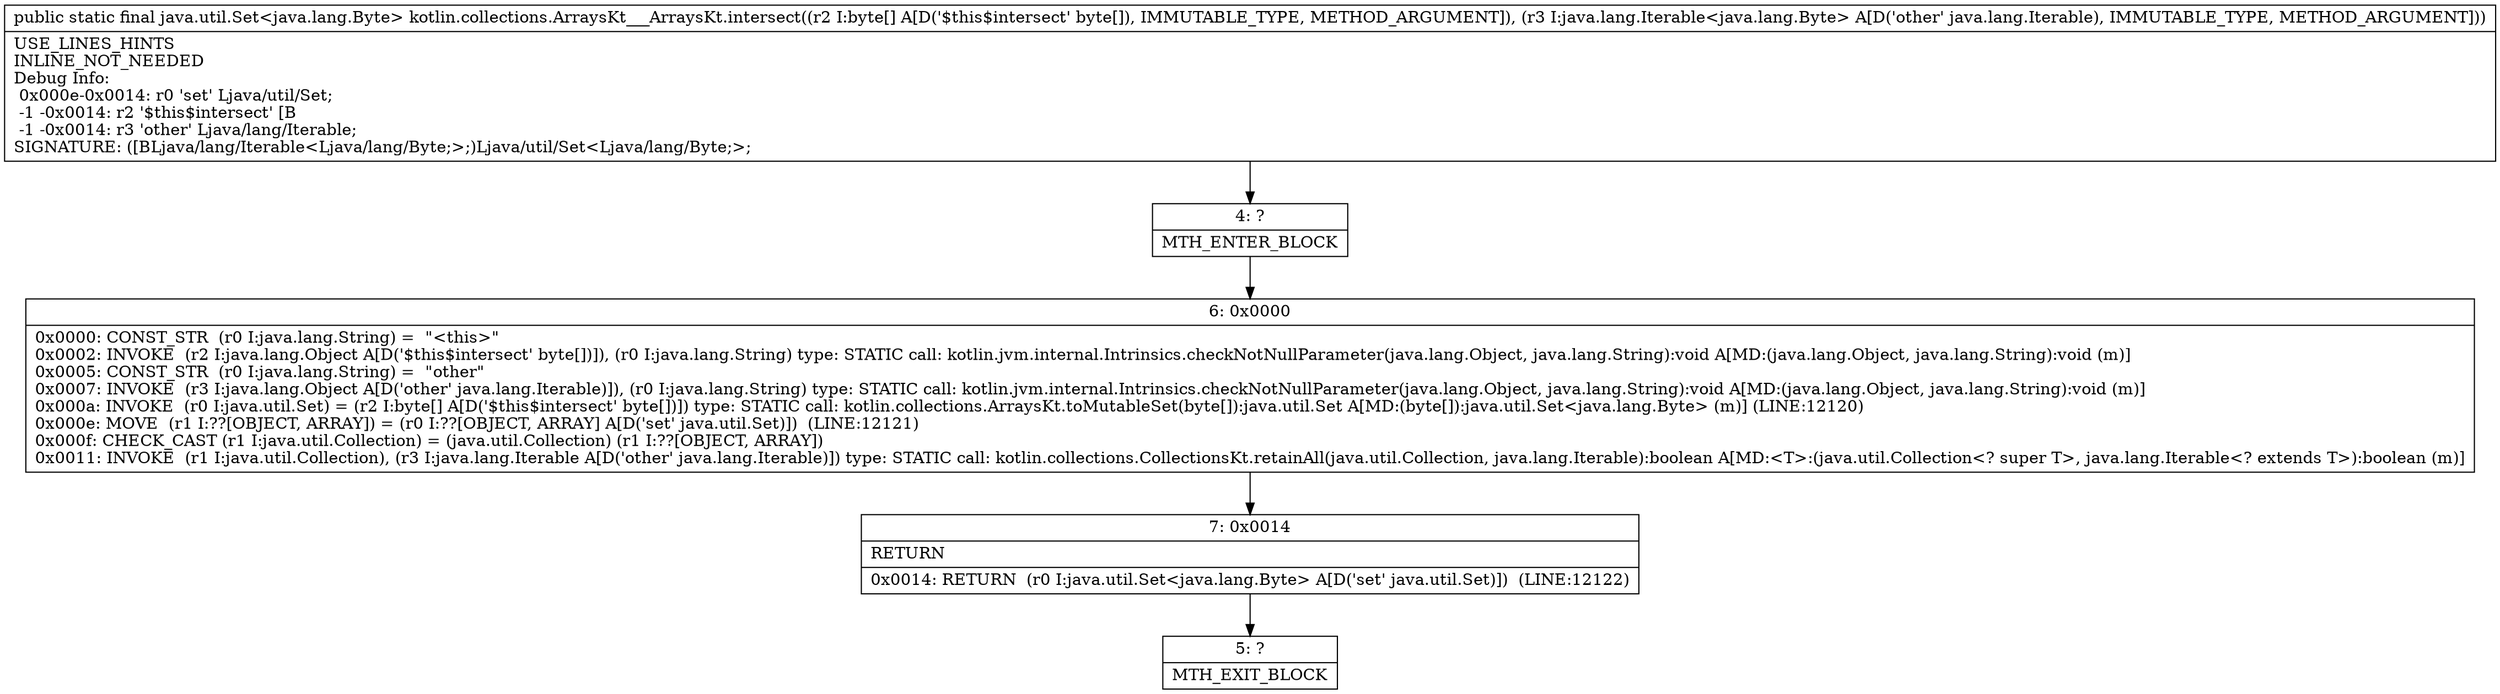 digraph "CFG forkotlin.collections.ArraysKt___ArraysKt.intersect([BLjava\/lang\/Iterable;)Ljava\/util\/Set;" {
Node_4 [shape=record,label="{4\:\ ?|MTH_ENTER_BLOCK\l}"];
Node_6 [shape=record,label="{6\:\ 0x0000|0x0000: CONST_STR  (r0 I:java.lang.String) =  \"\<this\>\" \l0x0002: INVOKE  (r2 I:java.lang.Object A[D('$this$intersect' byte[])]), (r0 I:java.lang.String) type: STATIC call: kotlin.jvm.internal.Intrinsics.checkNotNullParameter(java.lang.Object, java.lang.String):void A[MD:(java.lang.Object, java.lang.String):void (m)]\l0x0005: CONST_STR  (r0 I:java.lang.String) =  \"other\" \l0x0007: INVOKE  (r3 I:java.lang.Object A[D('other' java.lang.Iterable)]), (r0 I:java.lang.String) type: STATIC call: kotlin.jvm.internal.Intrinsics.checkNotNullParameter(java.lang.Object, java.lang.String):void A[MD:(java.lang.Object, java.lang.String):void (m)]\l0x000a: INVOKE  (r0 I:java.util.Set) = (r2 I:byte[] A[D('$this$intersect' byte[])]) type: STATIC call: kotlin.collections.ArraysKt.toMutableSet(byte[]):java.util.Set A[MD:(byte[]):java.util.Set\<java.lang.Byte\> (m)] (LINE:12120)\l0x000e: MOVE  (r1 I:??[OBJECT, ARRAY]) = (r0 I:??[OBJECT, ARRAY] A[D('set' java.util.Set)])  (LINE:12121)\l0x000f: CHECK_CAST (r1 I:java.util.Collection) = (java.util.Collection) (r1 I:??[OBJECT, ARRAY]) \l0x0011: INVOKE  (r1 I:java.util.Collection), (r3 I:java.lang.Iterable A[D('other' java.lang.Iterable)]) type: STATIC call: kotlin.collections.CollectionsKt.retainAll(java.util.Collection, java.lang.Iterable):boolean A[MD:\<T\>:(java.util.Collection\<? super T\>, java.lang.Iterable\<? extends T\>):boolean (m)]\l}"];
Node_7 [shape=record,label="{7\:\ 0x0014|RETURN\l|0x0014: RETURN  (r0 I:java.util.Set\<java.lang.Byte\> A[D('set' java.util.Set)])  (LINE:12122)\l}"];
Node_5 [shape=record,label="{5\:\ ?|MTH_EXIT_BLOCK\l}"];
MethodNode[shape=record,label="{public static final java.util.Set\<java.lang.Byte\> kotlin.collections.ArraysKt___ArraysKt.intersect((r2 I:byte[] A[D('$this$intersect' byte[]), IMMUTABLE_TYPE, METHOD_ARGUMENT]), (r3 I:java.lang.Iterable\<java.lang.Byte\> A[D('other' java.lang.Iterable), IMMUTABLE_TYPE, METHOD_ARGUMENT]))  | USE_LINES_HINTS\lINLINE_NOT_NEEDED\lDebug Info:\l  0x000e\-0x0014: r0 'set' Ljava\/util\/Set;\l  \-1 \-0x0014: r2 '$this$intersect' [B\l  \-1 \-0x0014: r3 'other' Ljava\/lang\/Iterable;\lSIGNATURE: ([BLjava\/lang\/Iterable\<Ljava\/lang\/Byte;\>;)Ljava\/util\/Set\<Ljava\/lang\/Byte;\>;\l}"];
MethodNode -> Node_4;Node_4 -> Node_6;
Node_6 -> Node_7;
Node_7 -> Node_5;
}

